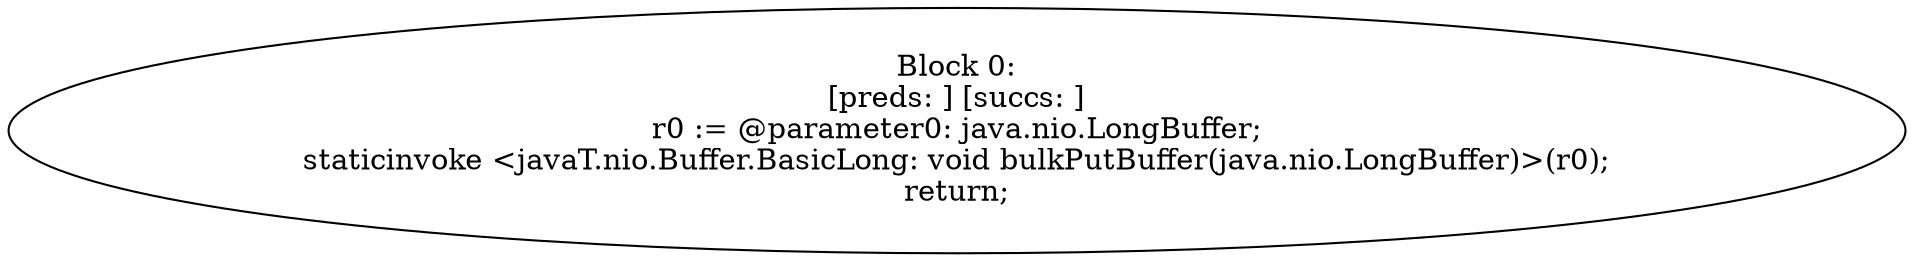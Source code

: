 digraph "unitGraph" {
    "Block 0:
[preds: ] [succs: ]
r0 := @parameter0: java.nio.LongBuffer;
staticinvoke <javaT.nio.Buffer.BasicLong: void bulkPutBuffer(java.nio.LongBuffer)>(r0);
return;
"
}
